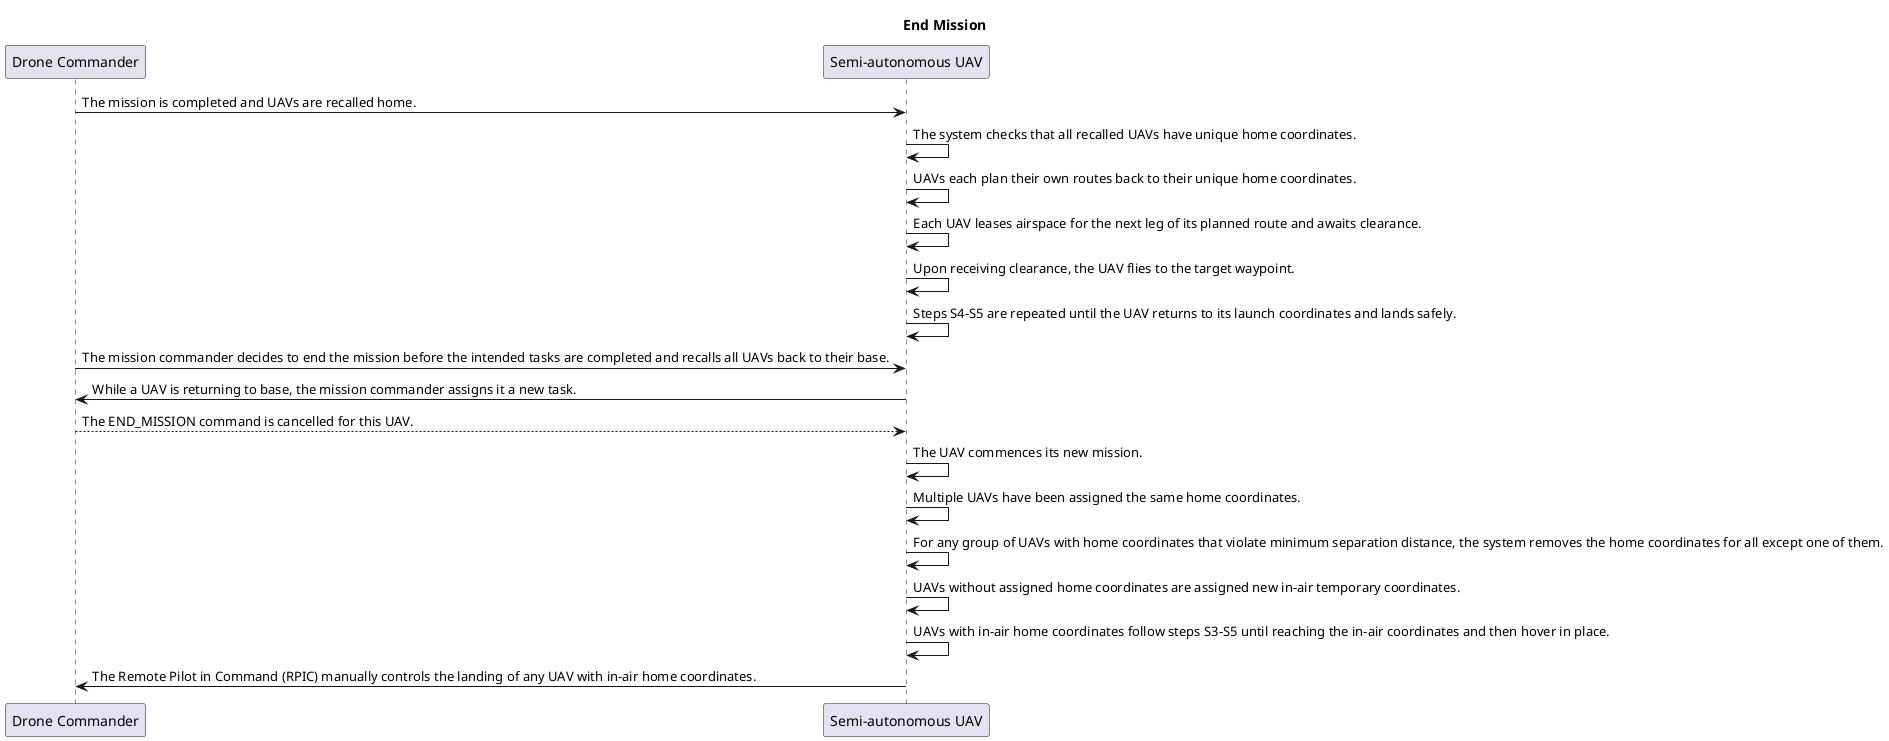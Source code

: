 @startuml
title "End Mission"

participant "Drone Commander" as DC
participant "Semi-autonomous UAV" as UAV

DC -> UAV: The mission is completed and UAVs are recalled home.
UAV -> UAV: The system checks that all recalled UAVs have unique home coordinates.
UAV -> UAV: UAVs each plan their own routes back to their unique home coordinates.
UAV -> UAV: Each UAV leases airspace for the next leg of its planned route and awaits clearance.
UAV -> UAV: Upon receiving clearance, the UAV flies to the target waypoint.
UAV -> UAV: Steps S4-S5 are repeated until the UAV returns to its launch coordinates and lands safely.

DC -> UAV: The mission commander decides to end the mission before the intended tasks are completed and recalls all UAVs back to their base.

UAV -> DC: While a UAV is returning to base, the mission commander assigns it a new task.
DC --> UAV: The END_MISSION command is cancelled for this UAV.
UAV -> UAV: The UAV commences its new mission.

UAV -> UAV: Multiple UAVs have been assigned the same home coordinates.
UAV -> UAV: For any group of UAVs with home coordinates that violate minimum separation distance, the system removes the home coordinates for all except one of them.
UAV -> UAV: UAVs without assigned home coordinates are assigned new in-air temporary coordinates.
UAV -> UAV: UAVs with in-air home coordinates follow steps S3-S5 until reaching the in-air coordinates and then hover in place.
UAV -> DC: The Remote Pilot in Command (RPIC) manually controls the landing of any UAV with in-air home coordinates.
@enduml

